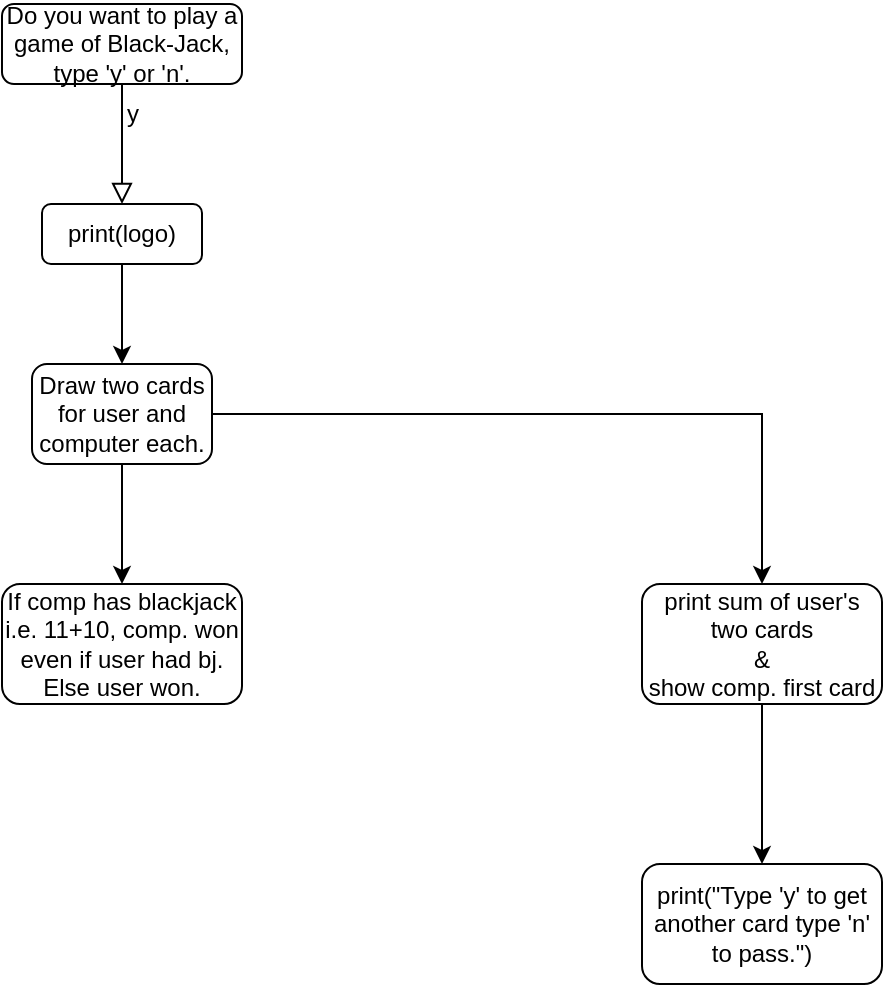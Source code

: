 <mxfile version="20.8.7" type="github">
  <diagram id="C5RBs43oDa-KdzZeNtuy" name="Page-1">
    <mxGraphModel dx="525" dy="275" grid="1" gridSize="10" guides="1" tooltips="1" connect="1" arrows="1" fold="1" page="1" pageScale="1" pageWidth="827" pageHeight="1169" math="0" shadow="0">
      <root>
        <mxCell id="WIyWlLk6GJQsqaUBKTNV-0" />
        <mxCell id="WIyWlLk6GJQsqaUBKTNV-1" parent="WIyWlLk6GJQsqaUBKTNV-0" />
        <mxCell id="WIyWlLk6GJQsqaUBKTNV-2" value="" style="rounded=0;html=1;jettySize=auto;orthogonalLoop=1;fontSize=11;endArrow=block;endFill=0;endSize=8;strokeWidth=1;shadow=0;labelBackgroundColor=none;edgeStyle=orthogonalEdgeStyle;" parent="WIyWlLk6GJQsqaUBKTNV-1" source="WIyWlLk6GJQsqaUBKTNV-3" edge="1">
          <mxGeometry relative="1" as="geometry">
            <mxPoint x="440" y="140" as="targetPoint" />
            <Array as="points">
              <mxPoint x="440" y="130" />
            </Array>
          </mxGeometry>
        </mxCell>
        <mxCell id="WIyWlLk6GJQsqaUBKTNV-3" value="Do you want to play a game of Black-Jack, type &#39;y&#39; or &#39;n&#39;." style="rounded=1;whiteSpace=wrap;html=1;fontSize=12;glass=0;strokeWidth=1;shadow=0;" parent="WIyWlLk6GJQsqaUBKTNV-1" vertex="1">
          <mxGeometry x="380" y="40" width="120" height="40" as="geometry" />
        </mxCell>
        <mxCell id="4D6YyWOy4u3c2OcfM5rZ-1" value="y" style="text;html=1;align=center;verticalAlign=middle;resizable=0;points=[];autosize=1;strokeColor=none;fillColor=none;" vertex="1" parent="WIyWlLk6GJQsqaUBKTNV-1">
          <mxGeometry x="430" y="80" width="30" height="30" as="geometry" />
        </mxCell>
        <mxCell id="4D6YyWOy4u3c2OcfM5rZ-6" value="" style="edgeStyle=orthogonalEdgeStyle;rounded=0;orthogonalLoop=1;jettySize=auto;html=1;" edge="1" parent="WIyWlLk6GJQsqaUBKTNV-1" source="4D6YyWOy4u3c2OcfM5rZ-2" target="4D6YyWOy4u3c2OcfM5rZ-4">
          <mxGeometry relative="1" as="geometry" />
        </mxCell>
        <mxCell id="4D6YyWOy4u3c2OcfM5rZ-2" value="print(logo)" style="rounded=1;whiteSpace=wrap;html=1;" vertex="1" parent="WIyWlLk6GJQsqaUBKTNV-1">
          <mxGeometry x="400" y="140" width="80" height="30" as="geometry" />
        </mxCell>
        <mxCell id="4D6YyWOy4u3c2OcfM5rZ-8" value="" style="edgeStyle=orthogonalEdgeStyle;rounded=0;orthogonalLoop=1;jettySize=auto;html=1;" edge="1" parent="WIyWlLk6GJQsqaUBKTNV-1" source="4D6YyWOy4u3c2OcfM5rZ-4" target="4D6YyWOy4u3c2OcfM5rZ-7">
          <mxGeometry relative="1" as="geometry" />
        </mxCell>
        <mxCell id="4D6YyWOy4u3c2OcfM5rZ-11" value="" style="edgeStyle=orthogonalEdgeStyle;rounded=0;orthogonalLoop=1;jettySize=auto;html=1;" edge="1" parent="WIyWlLk6GJQsqaUBKTNV-1" source="4D6YyWOy4u3c2OcfM5rZ-4" target="4D6YyWOy4u3c2OcfM5rZ-9">
          <mxGeometry relative="1" as="geometry" />
        </mxCell>
        <mxCell id="4D6YyWOy4u3c2OcfM5rZ-4" value="Draw two cards for user and computer each." style="rounded=1;whiteSpace=wrap;html=1;" vertex="1" parent="WIyWlLk6GJQsqaUBKTNV-1">
          <mxGeometry x="395" y="220" width="90" height="50" as="geometry" />
        </mxCell>
        <mxCell id="4D6YyWOy4u3c2OcfM5rZ-13" value="" style="edgeStyle=orthogonalEdgeStyle;rounded=0;orthogonalLoop=1;jettySize=auto;html=1;" edge="1" parent="WIyWlLk6GJQsqaUBKTNV-1" source="4D6YyWOy4u3c2OcfM5rZ-7" target="4D6YyWOy4u3c2OcfM5rZ-12">
          <mxGeometry relative="1" as="geometry" />
        </mxCell>
        <mxCell id="4D6YyWOy4u3c2OcfM5rZ-7" value="print sum of user&#39;s two cards&lt;br&gt;&amp;amp;&lt;br&gt;show comp. first card" style="whiteSpace=wrap;html=1;rounded=1;" vertex="1" parent="WIyWlLk6GJQsqaUBKTNV-1">
          <mxGeometry x="700" y="330" width="120" height="60" as="geometry" />
        </mxCell>
        <mxCell id="4D6YyWOy4u3c2OcfM5rZ-9" value="If comp has blackjack i.e. 11+10, comp. won even if user had bj.&lt;br&gt;Else user won." style="whiteSpace=wrap;html=1;rounded=1;" vertex="1" parent="WIyWlLk6GJQsqaUBKTNV-1">
          <mxGeometry x="380" y="330" width="120" height="60" as="geometry" />
        </mxCell>
        <mxCell id="4D6YyWOy4u3c2OcfM5rZ-12" value="print(&quot;Type &#39;y&#39; to get another card type &#39;n&#39; to pass.&quot;)" style="whiteSpace=wrap;html=1;rounded=1;" vertex="1" parent="WIyWlLk6GJQsqaUBKTNV-1">
          <mxGeometry x="700" y="470" width="120" height="60" as="geometry" />
        </mxCell>
      </root>
    </mxGraphModel>
  </diagram>
</mxfile>
